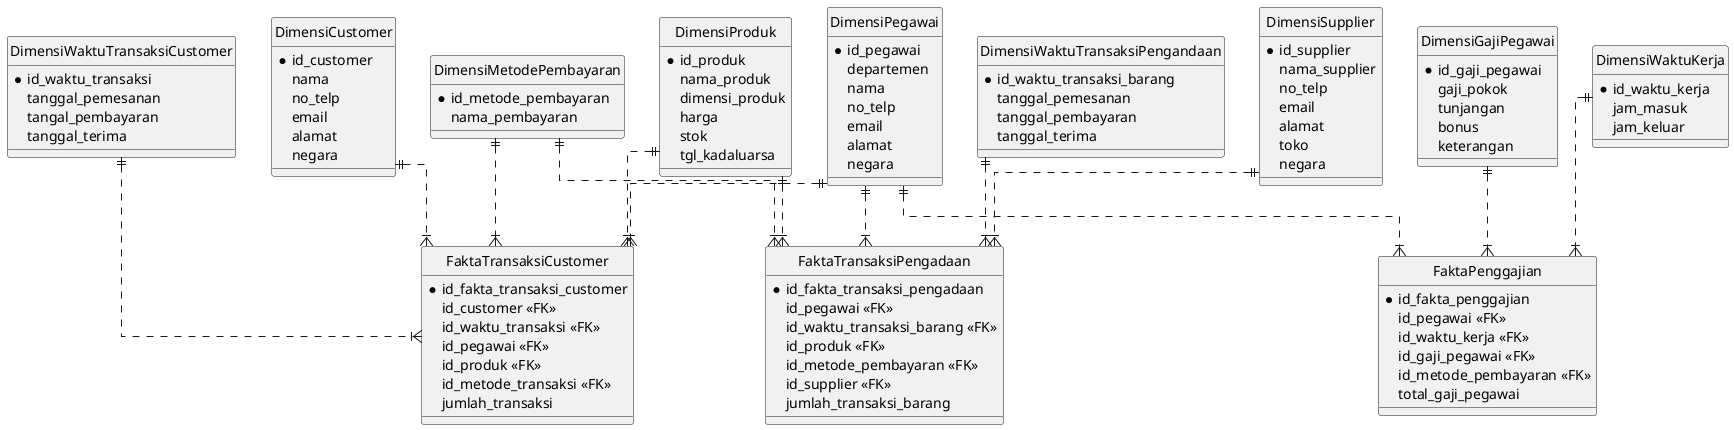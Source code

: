 @startuml

hide circle
skinparam linetype ortho

entity "DimensiCustomer" as customer {
    * id_customer
    nama
    no_telp
    email
    alamat
    negara
}

entity "DimensiWaktuTransaksiCustomer" as waktu_customer {
    * id_waktu_transaksi
    tanggal_pemesanan
    tangal_pembayaran
    tanggal_terima
}

entity "FaktaTransaksiCustomer" as transaksi_customer {
    * id_fakta_transaksi_customer
    id_customer <<FK>>
    id_waktu_transaksi <<FK>>
    id_pegawai <<FK>>
    id_produk <<FK>>
    id_metode_transaksi <<FK>>
    jumlah_transaksi
}

entity "DimensiPegawai" as pegawai {
    * id_pegawai
    departemen
    nama
    no_telp
    email
    alamat
    negara
}

entity "DimensiProduk" as produk {
    * id_produk
    nama_produk
    dimensi_produk
    harga
    stok
    tgl_kadaluarsa
}

entity "DimensiMetodePembayaran" as metode_pembayaran {
    * id_metode_pembayaran
    nama_pembayaran
}

entity "FaktaPenggajian" as penggajian {
    * id_fakta_penggajian
    id_pegawai <<FK>>
    id_waktu_kerja <<FK>>
    id_gaji_pegawai <<FK>>
    id_metode_pembayaran <<FK>>
    total_gaji_pegawai
}

entity "FaktaTransaksiPengadaan" as transaksi_pengadaan {
    * id_fakta_transaksi_pengadaan
    id_pegawai <<FK>>
    id_waktu_transaksi_barang <<FK>>
    id_produk <<FK>>
    id_metode_pembayaran <<FK>>
    id_supplier <<FK>>
    jumlah_transaksi_barang
}

entity "DimensiWaktuKerja" as waktu_kerja {
    * id_waktu_kerja
    jam_masuk
    jam_keluar
}

entity "DimensiGajiPegawai" as gaji_pegawai {
    * id_gaji_pegawai
    gaji_pokok
    tunjangan
    bonus
    keterangan
}

entity "DimensiWaktuTransaksiPengandaan" as waktu_pengadaan {
    * id_waktu_transaksi_barang
    tanggal_pemesanan
    tanggal_pembayaran
    tanggal_terima
}

entity "DimensiSupplier" as supplier {
    * id_supplier
    nama_supplier
    no_telp
    email
    alamat
    toko
    negara
}

customer ||..|{ transaksi_customer
waktu_customer ||..|{ transaksi_customer
pegawai ||..|{ transaksi_customer
produk ||..|{ transaksi_customer
metode_pembayaran ||..|{ transaksi_customer
pegawai ||..|{ penggajian
waktu_kerja ||..|{ penggajian
gaji_pegawai ||..|{ penggajian
pegawai ||..|{ transaksi_pengadaan
produk ||..|{ transaksi_pengadaan
metode_pembayaran ||..|{ transaksi_pengadaan
waktu_pengadaan ||..|{ transaksi_pengadaan
supplier ||..|{ transaksi_pengadaan

@enduml








